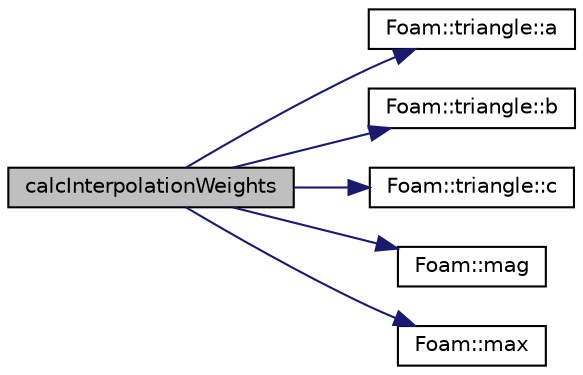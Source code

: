 digraph "calcInterpolationWeights"
{
  bgcolor="transparent";
  edge [fontname="Helvetica",fontsize="10",labelfontname="Helvetica",labelfontsize="10"];
  node [fontname="Helvetica",fontsize="10",shape=record];
  rankdir="LR";
  Node1 [label="calcInterpolationWeights",height=0.2,width=0.4,color="black", fillcolor="grey75", style="filled", fontcolor="black"];
  Node1 -> Node2 [color="midnightblue",fontsize="10",style="solid",fontname="Helvetica"];
  Node2 [label="Foam::triangle::a",height=0.2,width=0.4,color="black",URL="$a02679.html#a8c7c2c0436bd85e7813d5a1c85ece4cd",tooltip="Return first vertex. "];
  Node1 -> Node3 [color="midnightblue",fontsize="10",style="solid",fontname="Helvetica"];
  Node3 [label="Foam::triangle::b",height=0.2,width=0.4,color="black",URL="$a02679.html#a69429dda69d0d6e152b2130513434bd1",tooltip="Return second vertex. "];
  Node1 -> Node4 [color="midnightblue",fontsize="10",style="solid",fontname="Helvetica"];
  Node4 [label="Foam::triangle::c",height=0.2,width=0.4,color="black",URL="$a02679.html#aee18131566a28a132fb3180ba8c5db23",tooltip="Return third vertex. "];
  Node1 -> Node5 [color="midnightblue",fontsize="10",style="solid",fontname="Helvetica"];
  Node5 [label="Foam::mag",height=0.2,width=0.4,color="black",URL="$a10733.html#a929da2a3fdcf3dacbbe0487d3a330dae"];
  Node1 -> Node6 [color="midnightblue",fontsize="10",style="solid",fontname="Helvetica"];
  Node6 [label="Foam::max",height=0.2,width=0.4,color="black",URL="$a10733.html#ac993e906cf2774ae77e666bc24e81733"];
}
